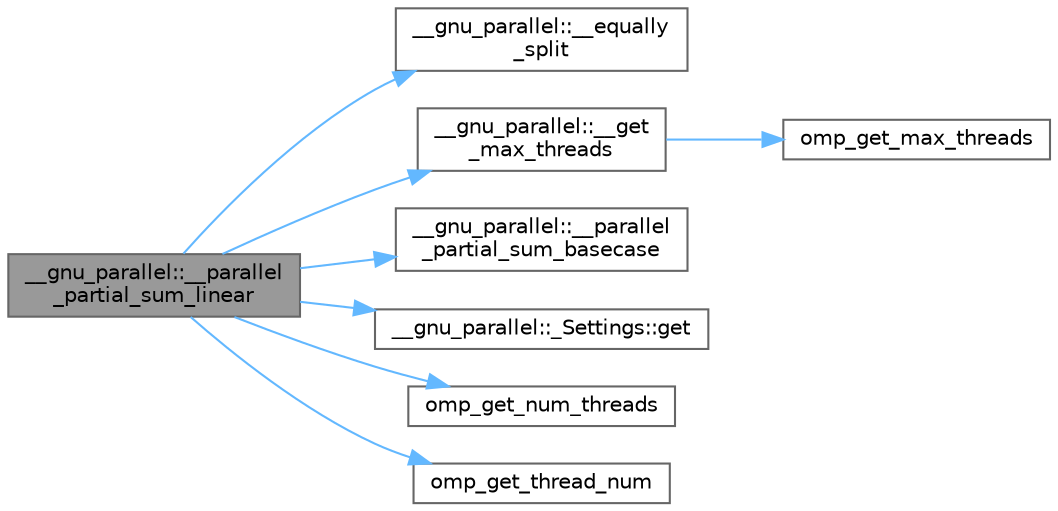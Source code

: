 digraph "__gnu_parallel::__parallel_partial_sum_linear"
{
 // LATEX_PDF_SIZE
  bgcolor="transparent";
  edge [fontname=Helvetica,fontsize=10,labelfontname=Helvetica,labelfontsize=10];
  node [fontname=Helvetica,fontsize=10,shape=box,height=0.2,width=0.4];
  rankdir="LR";
  Node1 [id="Node000001",label="__gnu_parallel::__parallel\l_partial_sum_linear",height=0.2,width=0.4,color="gray40", fillcolor="grey60", style="filled", fontcolor="black",tooltip="Parallel partial sum implementation, two-phase approach, no recursion."];
  Node1 -> Node2 [id="edge8_Node000001_Node000002",color="steelblue1",style="solid",tooltip=" "];
  Node2 [id="Node000002",label="__gnu_parallel::__equally\l_split",height=0.2,width=0.4,color="grey40", fillcolor="white", style="filled",URL="$namespace____gnu__parallel.html#ac799255921e70b0378d145924d673f9c",tooltip="function to split a sequence into parts of almost equal size."];
  Node1 -> Node3 [id="edge9_Node000001_Node000003",color="steelblue1",style="solid",tooltip=" "];
  Node3 [id="Node000003",label="__gnu_parallel::__get\l_max_threads",height=0.2,width=0.4,color="grey40", fillcolor="white", style="filled",URL="$namespace____gnu__parallel.html#aa72851b809c2b314bc09580c3512f281",tooltip=" "];
  Node3 -> Node4 [id="edge10_Node000003_Node000004",color="steelblue1",style="solid",tooltip=" "];
  Node4 [id="Node000004",label="omp_get_max_threads",height=0.2,width=0.4,color="grey40", fillcolor="white", style="filled",URL="$_classes_2lib_2include_2omp_8h.html#a54430ed3c727a27db57290ec784b0b09",tooltip=" "];
  Node1 -> Node5 [id="edge11_Node000001_Node000005",color="steelblue1",style="solid",tooltip=" "];
  Node5 [id="Node000005",label="__gnu_parallel::__parallel\l_partial_sum_basecase",height=0.2,width=0.4,color="grey40", fillcolor="white", style="filled",URL="$namespace____gnu__parallel.html#adeded88310546a7c54d73464bee998e2",tooltip="Base case prefix sum routine."];
  Node1 -> Node6 [id="edge12_Node000001_Node000006",color="steelblue1",style="solid",tooltip=" "];
  Node6 [id="Node000006",label="__gnu_parallel::_Settings::get",height=0.2,width=0.4,color="grey40", fillcolor="white", style="filled",URL="$struct____gnu__parallel_1_1___settings.html#adf11d9453707f1145a9e221ab7630bd3",tooltip="Get the global settings."];
  Node1 -> Node7 [id="edge13_Node000001_Node000007",color="steelblue1",style="solid",tooltip=" "];
  Node7 [id="Node000007",label="omp_get_num_threads",height=0.2,width=0.4,color="grey40", fillcolor="white", style="filled",URL="$_classes_2lib_2include_2omp_8h.html#ac42ead04531fd33507e3d3a6f648b200",tooltip=" "];
  Node1 -> Node8 [id="edge14_Node000001_Node000008",color="steelblue1",style="solid",tooltip=" "];
  Node8 [id="Node000008",label="omp_get_thread_num",height=0.2,width=0.4,color="grey40", fillcolor="white", style="filled",URL="$_classes_2lib_2include_2omp_8h.html#aa03cf372d8266eef024262a68d304e1b",tooltip=" "];
}

